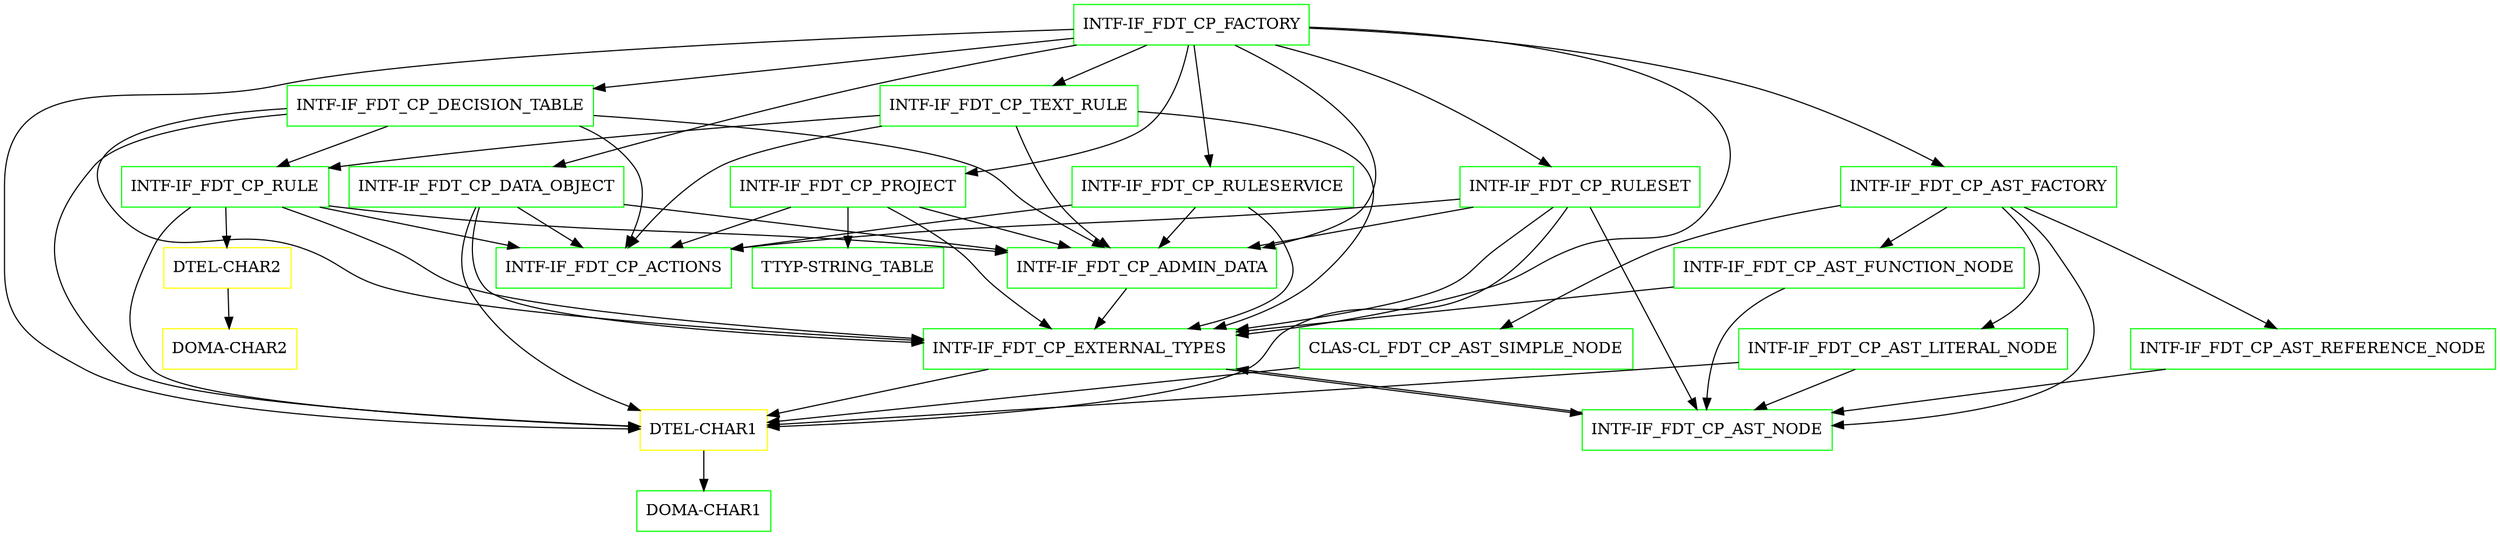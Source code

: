 digraph G {
  "INTF-IF_FDT_CP_FACTORY" [shape=box,color=green];
  "INTF-IF_FDT_CP_ADMIN_DATA" [shape=box,color=green,URL="./INTF_IF_FDT_CP_ADMIN_DATA.html"];
  "INTF-IF_FDT_CP_EXTERNAL_TYPES" [shape=box,color=green,URL="./INTF_IF_FDT_CP_EXTERNAL_TYPES.html"];
  "INTF-IF_FDT_CP_AST_NODE" [shape=box,color=green,URL="./INTF_IF_FDT_CP_AST_NODE.html"];
  "DTEL-CHAR1" [shape=box,color=yellow,URL="./DTEL_CHAR1.html"];
  "DOMA-CHAR1" [shape=box,color=green,URL="./DOMA_CHAR1.html"];
  "INTF-IF_FDT_CP_DATA_OBJECT" [shape=box,color=green,URL="./INTF_IF_FDT_CP_DATA_OBJECT.html"];
  "INTF-IF_FDT_CP_ACTIONS" [shape=box,color=green,URL="./INTF_IF_FDT_CP_ACTIONS.html"];
  "INTF-IF_FDT_CP_PROJECT" [shape=box,color=green,URL="./INTF_IF_FDT_CP_PROJECT.html"];
  "TTYP-STRING_TABLE" [shape=box,color=green,URL="./TTYP_STRING_TABLE.html"];
  "INTF-IF_FDT_CP_DECISION_TABLE" [shape=box,color=green,URL="./INTF_IF_FDT_CP_DECISION_TABLE.html"];
  "INTF-IF_FDT_CP_RULE" [shape=box,color=green,URL="./INTF_IF_FDT_CP_RULE.html"];
  "DTEL-CHAR2" [shape=box,color=yellow,URL="./DTEL_CHAR2.html"];
  "DOMA-CHAR2" [shape=box,color=yellow,URL="./DOMA_CHAR2.html"];
  "INTF-IF_FDT_CP_TEXT_RULE" [shape=box,color=green,URL="./INTF_IF_FDT_CP_TEXT_RULE.html"];
  "INTF-IF_FDT_CP_AST_FACTORY" [shape=box,color=green,URL="./INTF_IF_FDT_CP_AST_FACTORY.html"];
  "CLAS-CL_FDT_CP_AST_SIMPLE_NODE" [shape=box,color=green,URL="./CLAS_CL_FDT_CP_AST_SIMPLE_NODE.html"];
  "INTF-IF_FDT_CP_AST_LITERAL_NODE" [shape=box,color=green,URL="./INTF_IF_FDT_CP_AST_LITERAL_NODE.html"];
  "INTF-IF_FDT_CP_AST_REFERENCE_NODE" [shape=box,color=green,URL="./INTF_IF_FDT_CP_AST_REFERENCE_NODE.html"];
  "INTF-IF_FDT_CP_AST_FUNCTION_NODE" [shape=box,color=green,URL="./INTF_IF_FDT_CP_AST_FUNCTION_NODE.html"];
  "INTF-IF_FDT_CP_RULESERVICE" [shape=box,color=green,URL="./INTF_IF_FDT_CP_RULESERVICE.html"];
  "INTF-IF_FDT_CP_RULESET" [shape=box,color=green,URL="./INTF_IF_FDT_CP_RULESET.html"];
  "INTF-IF_FDT_CP_FACTORY" -> "DTEL-CHAR1";
  "INTF-IF_FDT_CP_FACTORY" -> "INTF-IF_FDT_CP_EXTERNAL_TYPES";
  "INTF-IF_FDT_CP_FACTORY" -> "INTF-IF_FDT_CP_RULESET";
  "INTF-IF_FDT_CP_FACTORY" -> "INTF-IF_FDT_CP_RULESERVICE";
  "INTF-IF_FDT_CP_FACTORY" -> "INTF-IF_FDT_CP_AST_FACTORY";
  "INTF-IF_FDT_CP_FACTORY" -> "INTF-IF_FDT_CP_TEXT_RULE";
  "INTF-IF_FDT_CP_FACTORY" -> "INTF-IF_FDT_CP_DECISION_TABLE";
  "INTF-IF_FDT_CP_FACTORY" -> "INTF-IF_FDT_CP_PROJECT";
  "INTF-IF_FDT_CP_FACTORY" -> "INTF-IF_FDT_CP_DATA_OBJECT";
  "INTF-IF_FDT_CP_FACTORY" -> "INTF-IF_FDT_CP_ADMIN_DATA";
  "INTF-IF_FDT_CP_ADMIN_DATA" -> "INTF-IF_FDT_CP_EXTERNAL_TYPES";
  "INTF-IF_FDT_CP_EXTERNAL_TYPES" -> "DTEL-CHAR1";
  "INTF-IF_FDT_CP_EXTERNAL_TYPES" -> "INTF-IF_FDT_CP_AST_NODE";
  "INTF-IF_FDT_CP_AST_NODE" -> "INTF-IF_FDT_CP_EXTERNAL_TYPES";
  "DTEL-CHAR1" -> "DOMA-CHAR1";
  "INTF-IF_FDT_CP_DATA_OBJECT" -> "DTEL-CHAR1";
  "INTF-IF_FDT_CP_DATA_OBJECT" -> "INTF-IF_FDT_CP_EXTERNAL_TYPES";
  "INTF-IF_FDT_CP_DATA_OBJECT" -> "INTF-IF_FDT_CP_ADMIN_DATA";
  "INTF-IF_FDT_CP_DATA_OBJECT" -> "INTF-IF_FDT_CP_ACTIONS";
  "INTF-IF_FDT_CP_PROJECT" -> "TTYP-STRING_TABLE";
  "INTF-IF_FDT_CP_PROJECT" -> "INTF-IF_FDT_CP_EXTERNAL_TYPES";
  "INTF-IF_FDT_CP_PROJECT" -> "INTF-IF_FDT_CP_ADMIN_DATA";
  "INTF-IF_FDT_CP_PROJECT" -> "INTF-IF_FDT_CP_ACTIONS";
  "INTF-IF_FDT_CP_DECISION_TABLE" -> "DTEL-CHAR1";
  "INTF-IF_FDT_CP_DECISION_TABLE" -> "INTF-IF_FDT_CP_EXTERNAL_TYPES";
  "INTF-IF_FDT_CP_DECISION_TABLE" -> "INTF-IF_FDT_CP_RULE";
  "INTF-IF_FDT_CP_DECISION_TABLE" -> "INTF-IF_FDT_CP_ACTIONS";
  "INTF-IF_FDT_CP_DECISION_TABLE" -> "INTF-IF_FDT_CP_ADMIN_DATA";
  "INTF-IF_FDT_CP_RULE" -> "DTEL-CHAR2";
  "INTF-IF_FDT_CP_RULE" -> "DTEL-CHAR1";
  "INTF-IF_FDT_CP_RULE" -> "INTF-IF_FDT_CP_EXTERNAL_TYPES";
  "INTF-IF_FDT_CP_RULE" -> "INTF-IF_FDT_CP_ADMIN_DATA";
  "INTF-IF_FDT_CP_RULE" -> "INTF-IF_FDT_CP_ACTIONS";
  "DTEL-CHAR2" -> "DOMA-CHAR2";
  "INTF-IF_FDT_CP_TEXT_RULE" -> "INTF-IF_FDT_CP_EXTERNAL_TYPES";
  "INTF-IF_FDT_CP_TEXT_RULE" -> "INTF-IF_FDT_CP_RULE";
  "INTF-IF_FDT_CP_TEXT_RULE" -> "INTF-IF_FDT_CP_ACTIONS";
  "INTF-IF_FDT_CP_TEXT_RULE" -> "INTF-IF_FDT_CP_ADMIN_DATA";
  "INTF-IF_FDT_CP_AST_FACTORY" -> "INTF-IF_FDT_CP_AST_FUNCTION_NODE";
  "INTF-IF_FDT_CP_AST_FACTORY" -> "INTF-IF_FDT_CP_AST_REFERENCE_NODE";
  "INTF-IF_FDT_CP_AST_FACTORY" -> "INTF-IF_FDT_CP_AST_LITERAL_NODE";
  "INTF-IF_FDT_CP_AST_FACTORY" -> "CLAS-CL_FDT_CP_AST_SIMPLE_NODE";
  "INTF-IF_FDT_CP_AST_FACTORY" -> "INTF-IF_FDT_CP_AST_NODE";
  "CLAS-CL_FDT_CP_AST_SIMPLE_NODE" -> "DTEL-CHAR1";
  "INTF-IF_FDT_CP_AST_LITERAL_NODE" -> "DTEL-CHAR1";
  "INTF-IF_FDT_CP_AST_LITERAL_NODE" -> "INTF-IF_FDT_CP_AST_NODE";
  "INTF-IF_FDT_CP_AST_REFERENCE_NODE" -> "INTF-IF_FDT_CP_AST_NODE";
  "INTF-IF_FDT_CP_AST_FUNCTION_NODE" -> "INTF-IF_FDT_CP_EXTERNAL_TYPES";
  "INTF-IF_FDT_CP_AST_FUNCTION_NODE" -> "INTF-IF_FDT_CP_AST_NODE";
  "INTF-IF_FDT_CP_RULESERVICE" -> "INTF-IF_FDT_CP_EXTERNAL_TYPES";
  "INTF-IF_FDT_CP_RULESERVICE" -> "INTF-IF_FDT_CP_ADMIN_DATA";
  "INTF-IF_FDT_CP_RULESERVICE" -> "INTF-IF_FDT_CP_ACTIONS";
  "INTF-IF_FDT_CP_RULESET" -> "DTEL-CHAR1";
  "INTF-IF_FDT_CP_RULESET" -> "INTF-IF_FDT_CP_EXTERNAL_TYPES";
  "INTF-IF_FDT_CP_RULESET" -> "INTF-IF_FDT_CP_AST_NODE";
  "INTF-IF_FDT_CP_RULESET" -> "INTF-IF_FDT_CP_ADMIN_DATA";
  "INTF-IF_FDT_CP_RULESET" -> "INTF-IF_FDT_CP_ACTIONS";
}
